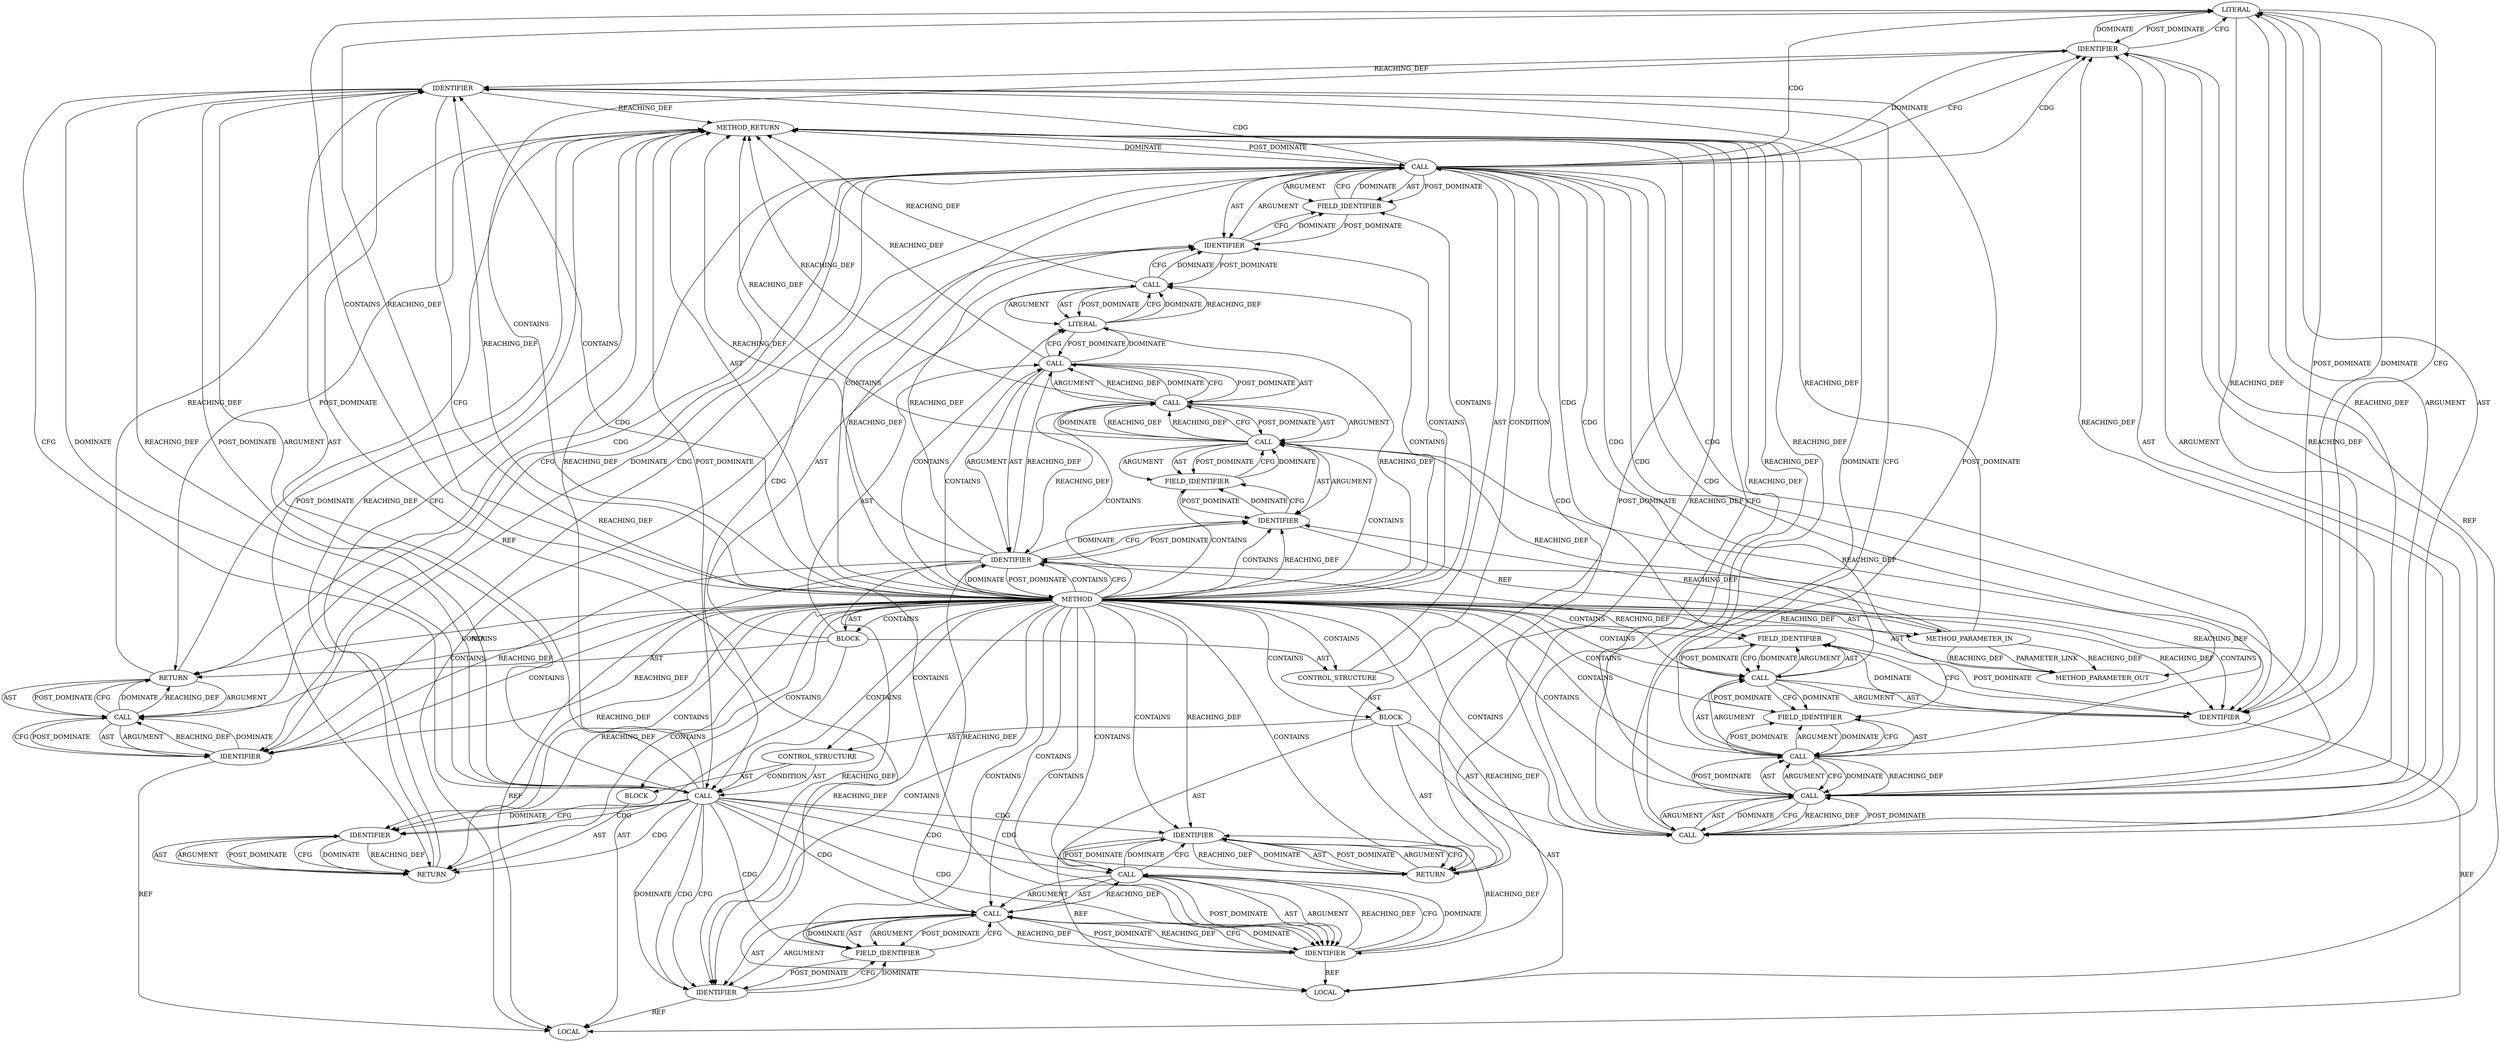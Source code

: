 digraph {
  8584 [label=LITERAL ORDER=1 ARGUMENT_INDEX=1 CODE="0" COLUMN_NUMBER=19 LINE_NUMBER=104 TYPE_FULL_NAME="int"]
  8578 [label=FIELD_IDENTIFIER ORDER=2 ARGUMENT_INDEX=2 CODE="copy_mode" COLUMN_NUMBER=6 LINE_NUMBER=97 CANONICAL_NAME="copy_mode"]
  8572 [label=FIELD_IDENTIFIER ORDER=2 ARGUMENT_INDEX=2 CODE="strp" COLUMN_NUMBER=32 LINE_NUMBER=86 CANONICAL_NAME="strp"]
  8582 [label=IDENTIFIER ORDER=1 ARGUMENT_INDEX=1 CODE="skb" COLUMN_NUMBER=3 LINE_NUMBER=104 TYPE_FULL_NAME="sk_buff*" NAME="skb"]
  8564 [label=METHOD_PARAMETER_IN ORDER=1 CODE="struct tls_sw_context_rx *ctx" IS_VARIADIC=false COLUMN_NUMBER=37 LINE_NUMBER=84 TYPE_FULL_NAME="tls_sw_context_rx*" EVALUATION_STRATEGY="BY_VALUE" INDEX=1 NAME="ctx"]
  8603 [label=RETURN ORDER=5 ARGUMENT_INDEX=-1 CODE="return tls_strp_msg_make_copy(strp);" COLUMN_NUMBER=2 LINE_NUMBER=112]
  8606 [label=METHOD_RETURN ORDER=3 CODE="RET" COLUMN_NUMBER=1 LINE_NUMBER=84 TYPE_FULL_NAME="struct sk_buff" EVALUATION_STRATEGY="BY_VALUE"]
  8579 [label=BLOCK ORDER=2 ARGUMENT_INDEX=-1 CODE="{
		struct sk_buff *skb;

		/* Replace anchor with an empty skb, this is a little
		 * dangerous but __tls_cur_msg() warns on empty skbs
		 * so hopefully we'll catch abuses.
		 */
		skb = alloc_skb(0, strp->sk->sk_allocation);
		if (!skb)
			return NULL;

		swap(strp->anchor, skb);
		return skb;
	}" COLUMN_NUMBER=23 LINE_NUMBER=97 TYPE_FULL_NAME="void"]
  8580 [label=LOCAL ORDER=1 CODE="struct sk_buff* skb" COLUMN_NUMBER=18 LINE_NUMBER=98 TYPE_FULL_NAME="sk_buff*" NAME="skb"]
  8589 [label=FIELD_IDENTIFIER ORDER=2 ARGUMENT_INDEX=2 CODE="sk_allocation" COLUMN_NUMBER=22 LINE_NUMBER=104 CANONICAL_NAME="sk_allocation"]
  8597 [label=CALL ORDER=1 ARGUMENT_INDEX=1 CODE="strp->anchor" COLUMN_NUMBER=8 METHOD_FULL_NAME="<operator>.indirectFieldAccess" LINE_NUMBER=108 TYPE_FULL_NAME="<empty>" DISPATCH_TYPE="STATIC_DISPATCH" SIGNATURE="" NAME="<operator>.indirectFieldAccess"]
  8577 [label=IDENTIFIER ORDER=1 ARGUMENT_INDEX=1 CODE="strp" COLUMN_NUMBER=6 LINE_NUMBER=97 TYPE_FULL_NAME="tls_strparser*" NAME="strp"]
  8581 [label=CALL ORDER=2 ARGUMENT_INDEX=-1 CODE="skb = alloc_skb(0, strp->sk->sk_allocation)" COLUMN_NUMBER=3 METHOD_FULL_NAME="<operator>.assignment" LINE_NUMBER=104 TYPE_FULL_NAME="<empty>" DISPATCH_TYPE="STATIC_DISPATCH" SIGNATURE="" NAME="<operator>.assignment"]
  8593 [label=BLOCK ORDER=2 ARGUMENT_INDEX=-1 CODE="<empty>" COLUMN_NUMBER=4 LINE_NUMBER=106 TYPE_FULL_NAME="void"]
  8568 [label=IDENTIFIER ORDER=1 ARGUMENT_INDEX=1 CODE="strp" COLUMN_NUMBER=24 LINE_NUMBER=86 TYPE_FULL_NAME="tls_strparser*" NAME="strp"]
  8595 [label=IDENTIFIER ORDER=1 ARGUMENT_INDEX=-1 CODE="NULL" COLUMN_NUMBER=11 LINE_NUMBER=106 TYPE_FULL_NAME="ANY" NAME="NULL"]
  8573 [label=CALL ORDER=3 ARGUMENT_INDEX=-1 CODE="WARN_ON(1)" COLUMN_NUMBER=2 METHOD_FULL_NAME="WARN_ON" LINE_NUMBER=94 TYPE_FULL_NAME="<empty>" DISPATCH_TYPE="STATIC_DISPATCH" SIGNATURE="" NAME="WARN_ON"]
  8575 [label=CONTROL_STRUCTURE CONTROL_STRUCTURE_TYPE="IF" ORDER=4 PARSER_TYPE_NAME="CASTIfStatement" ARGUMENT_INDEX=-1 CODE="if (strp->copy_mode)" COLUMN_NUMBER=2 LINE_NUMBER=97]
  8567 [label=CALL ORDER=2 ARGUMENT_INDEX=-1 CODE="*strp = &ctx->strp" COLUMN_NUMBER=23 METHOD_FULL_NAME="<operator>.assignment" LINE_NUMBER=86 TYPE_FULL_NAME="<empty>" DISPATCH_TYPE="STATIC_DISPATCH" SIGNATURE="" NAME="<operator>.assignment"]
  21511 [label=METHOD_PARAMETER_OUT ORDER=1 CODE="struct tls_sw_context_rx *ctx" IS_VARIADIC=false COLUMN_NUMBER=37 LINE_NUMBER=84 TYPE_FULL_NAME="tls_sw_context_rx*" EVALUATION_STRATEGY="BY_VALUE" INDEX=1 NAME="ctx"]
  8599 [label=FIELD_IDENTIFIER ORDER=2 ARGUMENT_INDEX=2 CODE="anchor" COLUMN_NUMBER=8 LINE_NUMBER=108 CANONICAL_NAME="anchor"]
  8565 [label=BLOCK ORDER=2 ARGUMENT_INDEX=-1 CODE="{
	struct tls_strparser *strp = &ctx->strp;

#ifdef CONFIG_TLS_DEVICE
	DEBUG_NET_WARN_ON_ONCE(!strp->anchor->decrypted);
#else
	/* This function turns an input into an output,
	 * that can only happen if we have offload.
	 */
	WARN_ON(1);
#endif

	if (strp->copy_mode) {
		struct sk_buff *skb;

		/* Replace anchor with an empty skb, this is a little
		 * dangerous but __tls_cur_msg() warns on empty skbs
		 * so hopefully we'll catch abuses.
		 */
		skb = alloc_skb(0, strp->sk->sk_allocation);
		if (!skb)
			return NULL;

		swap(strp->anchor, skb);
		return skb;
	}

	return tls_strp_msg_make_copy(strp);
}" COLUMN_NUMBER=1 LINE_NUMBER=85 TYPE_FULL_NAME="void"]
  8570 [label=CALL ORDER=1 ARGUMENT_INDEX=1 CODE="ctx->strp" COLUMN_NUMBER=32 METHOD_FULL_NAME="<operator>.indirectFieldAccess" LINE_NUMBER=86 TYPE_FULL_NAME="<empty>" DISPATCH_TYPE="STATIC_DISPATCH" SIGNATURE="" NAME="<operator>.indirectFieldAccess"]
  8583 [label=CALL ORDER=2 ARGUMENT_INDEX=2 CODE="alloc_skb(0, strp->sk->sk_allocation)" COLUMN_NUMBER=9 METHOD_FULL_NAME="alloc_skb" LINE_NUMBER=104 TYPE_FULL_NAME="<empty>" DISPATCH_TYPE="STATIC_DISPATCH" SIGNATURE="" NAME="alloc_skb"]
  8571 [label=IDENTIFIER ORDER=1 ARGUMENT_INDEX=1 CODE="ctx" COLUMN_NUMBER=32 LINE_NUMBER=86 TYPE_FULL_NAME="tls_sw_context_rx*" NAME="ctx"]
  8591 [label=CALL ORDER=1 ARGUMENT_INDEX=-1 CODE="!skb" COLUMN_NUMBER=7 METHOD_FULL_NAME="<operator>.logicalNot" LINE_NUMBER=105 TYPE_FULL_NAME="<empty>" DISPATCH_TYPE="STATIC_DISPATCH" SIGNATURE="" NAME="<operator>.logicalNot"]
  8598 [label=IDENTIFIER ORDER=1 ARGUMENT_INDEX=1 CODE="strp" COLUMN_NUMBER=8 LINE_NUMBER=108 TYPE_FULL_NAME="tls_strparser*" NAME="strp"]
  8592 [label=IDENTIFIER ORDER=1 ARGUMENT_INDEX=1 CODE="skb" COLUMN_NUMBER=8 LINE_NUMBER=105 TYPE_FULL_NAME="sk_buff*" NAME="skb"]
  8574 [label=LITERAL ORDER=1 ARGUMENT_INDEX=1 CODE="1" COLUMN_NUMBER=10 LINE_NUMBER=94 TYPE_FULL_NAME="int"]
  8563 [label=METHOD COLUMN_NUMBER=1 LINE_NUMBER=84 COLUMN_NUMBER_END=1 IS_EXTERNAL=false SIGNATURE="struct sk_buff tls_strp_msg_detach (tls_sw_context_rx*)" NAME="tls_strp_msg_detach" AST_PARENT_TYPE="TYPE_DECL" AST_PARENT_FULL_NAME="tls_strp.c:<global>" ORDER=7 CODE="struct sk_buff *tls_strp_msg_detach(struct tls_sw_context_rx *ctx)
{
	struct tls_strparser *strp = &ctx->strp;

#ifdef CONFIG_TLS_DEVICE
	DEBUG_NET_WARN_ON_ONCE(!strp->anchor->decrypted);
#else
	/* This function turns an input into an output,
	 * that can only happen if we have offload.
	 */
	WARN_ON(1);
#endif

	if (strp->copy_mode) {
		struct sk_buff *skb;

		/* Replace anchor with an empty skb, this is a little
		 * dangerous but __tls_cur_msg() warns on empty skbs
		 * so hopefully we'll catch abuses.
		 */
		skb = alloc_skb(0, strp->sk->sk_allocation);
		if (!skb)
			return NULL;

		swap(strp->anchor, skb);
		return skb;
	}

	return tls_strp_msg_make_copy(strp);
}" FULL_NAME="tls_strp_msg_detach" LINE_NUMBER_END=113 FILENAME="tls_strp.c"]
  8604 [label=CALL ORDER=1 ARGUMENT_INDEX=-1 CODE="tls_strp_msg_make_copy(strp)" COLUMN_NUMBER=9 METHOD_FULL_NAME="tls_strp_msg_make_copy" LINE_NUMBER=112 TYPE_FULL_NAME="<empty>" DISPATCH_TYPE="STATIC_DISPATCH" SIGNATURE="" NAME="tls_strp_msg_make_copy"]
  8601 [label=RETURN ORDER=5 ARGUMENT_INDEX=-1 CODE="return skb;" COLUMN_NUMBER=3 LINE_NUMBER=109]
  8596 [label=CALL ORDER=4 ARGUMENT_INDEX=-1 CODE="swap(strp->anchor, skb)" COLUMN_NUMBER=3 METHOD_FULL_NAME="swap" LINE_NUMBER=108 TYPE_FULL_NAME="<empty>" DISPATCH_TYPE="STATIC_DISPATCH" SIGNATURE="" NAME="swap"]
  8585 [label=CALL ORDER=2 ARGUMENT_INDEX=2 CODE="strp->sk->sk_allocation" COLUMN_NUMBER=22 METHOD_FULL_NAME="<operator>.indirectFieldAccess" LINE_NUMBER=104 TYPE_FULL_NAME="<empty>" DISPATCH_TYPE="STATIC_DISPATCH" SIGNATURE="" NAME="<operator>.indirectFieldAccess"]
  8590 [label=CONTROL_STRUCTURE CONTROL_STRUCTURE_TYPE="IF" ORDER=3 PARSER_TYPE_NAME="CASTIfStatement" ARGUMENT_INDEX=-1 CODE="if (!skb)" COLUMN_NUMBER=3 LINE_NUMBER=105]
  8587 [label=IDENTIFIER ORDER=1 ARGUMENT_INDEX=1 CODE="strp" COLUMN_NUMBER=22 LINE_NUMBER=104 TYPE_FULL_NAME="tls_strparser*" NAME="strp"]
  8586 [label=CALL ORDER=1 ARGUMENT_INDEX=1 CODE="strp->sk" COLUMN_NUMBER=22 METHOD_FULL_NAME="<operator>.indirectFieldAccess" LINE_NUMBER=104 TYPE_FULL_NAME="<empty>" DISPATCH_TYPE="STATIC_DISPATCH" SIGNATURE="" NAME="<operator>.indirectFieldAccess"]
  8576 [label=CALL ORDER=1 ARGUMENT_INDEX=-1 CODE="strp->copy_mode" COLUMN_NUMBER=6 METHOD_FULL_NAME="<operator>.indirectFieldAccess" LINE_NUMBER=97 TYPE_FULL_NAME="<empty>" DISPATCH_TYPE="STATIC_DISPATCH" SIGNATURE="" NAME="<operator>.indirectFieldAccess"]
  8566 [label=LOCAL ORDER=1 CODE="struct tls_strparser* strp" COLUMN_NUMBER=23 LINE_NUMBER=86 TYPE_FULL_NAME="tls_strparser*" NAME="strp"]
  8605 [label=IDENTIFIER ORDER=1 ARGUMENT_INDEX=1 CODE="strp" COLUMN_NUMBER=32 LINE_NUMBER=112 TYPE_FULL_NAME="tls_strparser*" NAME="strp"]
  8588 [label=FIELD_IDENTIFIER ORDER=2 ARGUMENT_INDEX=2 CODE="sk" COLUMN_NUMBER=22 LINE_NUMBER=104 CANONICAL_NAME="sk"]
  8600 [label=IDENTIFIER ORDER=2 ARGUMENT_INDEX=2 CODE="skb" COLUMN_NUMBER=22 LINE_NUMBER=108 TYPE_FULL_NAME="sk_buff*" NAME="skb"]
  8594 [label=RETURN ORDER=1 ARGUMENT_INDEX=1 CODE="return NULL;" COLUMN_NUMBER=4 LINE_NUMBER=106]
  8602 [label=IDENTIFIER ORDER=1 ARGUMENT_INDEX=-1 CODE="skb" COLUMN_NUMBER=10 LINE_NUMBER=109 TYPE_FULL_NAME="sk_buff*" NAME="skb"]
  8569 [label=CALL ORDER=2 ARGUMENT_INDEX=2 CODE="&ctx->strp" COLUMN_NUMBER=31 METHOD_FULL_NAME="<operator>.addressOf" LINE_NUMBER=86 TYPE_FULL_NAME="<empty>" DISPATCH_TYPE="STATIC_DISPATCH" SIGNATURE="" NAME="<operator>.addressOf"]
  8581 -> 8592 [label=DOMINATE ]
  8576 -> 8592 [label=CDG ]
  8583 -> 8606 [label=REACHING_DEF VARIABLE="alloc_skb(0, strp->sk->sk_allocation)"]
  8591 -> 8599 [label=CDG ]
  8582 -> 8592 [label=REACHING_DEF VARIABLE="skb"]
  8567 -> 8606 [label=REACHING_DEF VARIABLE="*strp = &ctx->strp"]
  8564 -> 8570 [label=REACHING_DEF VARIABLE="ctx"]
  8568 -> 8571 [label=DOMINATE ]
  8588 -> 8586 [label=DOMINATE ]
  8563 -> 8600 [label=REACHING_DEF VARIABLE=""]
  8586 -> 8587 [label=AST ]
  8579 -> 8581 [label=AST ]
  8583 -> 8585 [label=POST_DOMINATE ]
  8591 -> 8592 [label=POST_DOMINATE ]
  8563 -> 8585 [label=CONTAINS ]
  8589 -> 8585 [label=DOMINATE ]
  8570 -> 8572 [label=ARGUMENT ]
  8587 -> 8584 [label=POST_DOMINATE ]
  8604 -> 8605 [label=POST_DOMINATE ]
  8568 -> 8571 [label=CFG ]
  8596 -> 8600 [label=POST_DOMINATE ]
  8603 -> 8606 [label=REACHING_DEF VARIABLE="<RET>"]
  8598 -> 8599 [label=CFG ]
  8602 -> 8580 [label=REF ]
  8597 -> 8596 [label=REACHING_DEF VARIABLE="strp->anchor"]
  8592 -> 8581 [label=POST_DOMINATE ]
  8576 -> 8588 [label=CDG ]
  8591 -> 8606 [label=REACHING_DEF VARIABLE="!skb"]
  8563 -> 8594 [label=CONTAINS ]
  8577 -> 8578 [label=CFG ]
  8563 -> 8597 [label=CONTAINS ]
  8605 -> 8604 [label=REACHING_DEF VARIABLE="strp"]
  8573 -> 8606 [label=REACHING_DEF VARIABLE="WARN_ON(1)"]
  8570 -> 8571 [label=AST ]
  8597 -> 8600 [label=DOMINATE ]
  8584 -> 8587 [label=DOMINATE ]
  8597 -> 8600 [label=CFG ]
  8583 -> 8585 [label=AST ]
  8563 -> 8594 [label=REACHING_DEF VARIABLE=""]
  8590 -> 8591 [label=CONDITION ]
  8563 -> 8596 [label=CONTAINS ]
  8592 -> 8591 [label=CFG ]
  8563 -> 8584 [label=CONTAINS ]
  8563 -> 8582 [label=CONTAINS ]
  8563 -> 8586 [label=CONTAINS ]
  8575 -> 8576 [label=CONDITION ]
  8593 -> 8594 [label=AST ]
  8602 -> 8601 [label=CFG ]
  8586 -> 8588 [label=ARGUMENT ]
  8590 -> 8593 [label=AST ]
  8579 -> 8601 [label=AST ]
  8591 -> 8595 [label=DOMINATE ]
  8601 -> 8606 [label=REACHING_DEF VARIABLE="<RET>"]
  8590 -> 8591 [label=AST ]
  8563 -> 8570 [label=CONTAINS ]
  8576 -> 8587 [label=CDG ]
  8567 -> 8568 [label=AST ]
  8563 -> 8573 [label=CONTAINS ]
  8576 -> 8577 [label=AST ]
  8568 -> 8563 [label=POST_DOMINATE ]
  8592 -> 8591 [label=REACHING_DEF VARIABLE="skb"]
  8565 -> 8566 [label=AST ]
  8563 -> 8589 [label=CONTAINS ]
  8605 -> 8566 [label=REF ]
  8563 -> 8571 [label=REACHING_DEF VARIABLE=""]
  8597 -> 8598 [label=AST ]
  8572 -> 8571 [label=POST_DOMINATE ]
  8571 -> 8564 [label=REF ]
  8570 -> 21511 [label=REACHING_DEF VARIABLE="ctx->strp"]
  8581 -> 8582 [label=AST ]
  8576 -> 8582 [label=CDG ]
  8563 -> 8567 [label=CONTAINS ]
  8581 -> 8583 [label=POST_DOMINATE ]
  8604 -> 8605 [label=AST ]
  8565 -> 8575 [label=AST ]
  8581 -> 8583 [label=ARGUMENT ]
  8592 -> 8591 [label=DOMINATE ]
  8563 -> 8587 [label=REACHING_DEF VARIABLE=""]
  8587 -> 8588 [label=DOMINATE ]
  8601 -> 8606 [label=CFG ]
  8568 -> 8566 [label=REF ]
  8570 -> 8606 [label=REACHING_DEF VARIABLE="ctx->strp"]
  8563 -> 8574 [label=REACHING_DEF VARIABLE=""]
  8604 -> 8603 [label=CFG ]
  8567 -> 8569 [label=POST_DOMINATE ]
  8563 -> 8602 [label=REACHING_DEF VARIABLE=""]
  8600 -> 8602 [label=REACHING_DEF VARIABLE="skb"]
  8571 -> 8572 [label=DOMINATE ]
  8599 -> 8597 [label=CFG ]
  8563 -> 8592 [label=REACHING_DEF VARIABLE=""]
  8568 -> 8606 [label=REACHING_DEF VARIABLE="strp"]
  8574 -> 8567 [label=POST_DOMINATE ]
  8585 -> 8583 [label=CFG ]
  8564 -> 8606 [label=REACHING_DEF VARIABLE="ctx"]
  8568 -> 8586 [label=REACHING_DEF VARIABLE="strp"]
  8604 -> 8603 [label=DOMINATE ]
  8585 -> 8589 [label=AST ]
  8567 -> 8574 [label=DOMINATE ]
  8582 -> 8581 [label=REACHING_DEF VARIABLE="skb"]
  8600 -> 8596 [label=REACHING_DEF VARIABLE="skb"]
  8596 -> 8602 [label=DOMINATE ]
  8574 -> 8573 [label=CFG ]
  8600 -> 8597 [label=POST_DOMINATE ]
  8564 -> 21511 [label=PARAMETER_LINK ]
  8585 -> 8589 [label=POST_DOMINATE ]
  8568 -> 8598 [label=REACHING_DEF VARIABLE="strp"]
  8602 -> 8596 [label=POST_DOMINATE ]
  8567 -> 8569 [label=AST ]
  8583 -> 8585 [label=ARGUMENT ]
  8596 -> 8597 [label=ARGUMENT ]
  8574 -> 8573 [label=DOMINATE ]
  8563 -> 8587 [label=CONTAINS ]
  8571 -> 8568 [label=POST_DOMINATE ]
  8605 -> 8604 [label=DOMINATE ]
  8569 -> 8570 [label=POST_DOMINATE ]
  8576 -> 8578 [label=ARGUMENT ]
  8563 -> 8599 [label=CONTAINS ]
  8563 -> 8601 [label=CONTAINS ]
  8592 -> 8580 [label=REF ]
  8585 -> 8586 [label=ARGUMENT ]
  8563 -> 8595 [label=CONTAINS ]
  8571 -> 8572 [label=CFG ]
  8563 -> 8590 [label=CONTAINS ]
  8596 -> 8597 [label=AST ]
  8585 -> 8586 [label=AST ]
  8603 -> 8604 [label=ARGUMENT ]
  8596 -> 8600 [label=AST ]
  8579 -> 8590 [label=AST ]
  8592 -> 8600 [label=REACHING_DEF VARIABLE="skb"]
  8563 -> 8604 [label=CONTAINS ]
  8569 -> 8568 [label=REACHING_DEF VARIABLE="&ctx->strp"]
  8568 -> 8597 [label=REACHING_DEF VARIABLE="strp"]
  8597 -> 8599 [label=AST ]
  8563 -> 8595 [label=REACHING_DEF VARIABLE=""]
  8563 -> 8568 [label=CONTAINS ]
  8594 -> 8595 [label=AST ]
  8606 -> 8601 [label=POST_DOMINATE ]
  8586 -> 8587 [label=ARGUMENT ]
  8586 -> 8588 [label=AST ]
  8573 -> 8574 [label=ARGUMENT ]
  8563 -> 8579 [label=CONTAINS ]
  8563 -> 8569 [label=CONTAINS ]
  8583 -> 8584 [label=ARGUMENT ]
  8594 -> 8595 [label=ARGUMENT ]
  8581 -> 8582 [label=ARGUMENT ]
  8572 -> 8570 [label=CFG ]
  8569 -> 8570 [label=ARGUMENT ]
  8563 -> 8572 [label=CONTAINS ]
  8563 -> 8565 [label=AST ]
  8563 -> 8606 [label=AST ]
  8596 -> 8600 [label=ARGUMENT ]
  8600 -> 8597 [label=REACHING_DEF VARIABLE="skb"]
  8576 -> 8589 [label=CDG ]
  8576 -> 8583 [label=CDG ]
  8563 -> 8603 [label=CONTAINS ]
  8594 -> 8595 [label=POST_DOMINATE ]
  8588 -> 8586 [label=CFG ]
  8598 -> 8566 [label=REF ]
  8579 -> 8596 [label=AST ]
  8585 -> 8583 [label=DOMINATE ]
  8563 -> 8568 [label=CFG ]
  8597 -> 8599 [label=ARGUMENT ]
  8576 -> 8586 [label=CDG ]
  8564 -> 21511 [label=REACHING_DEF VARIABLE="ctx"]
  8564 -> 21511 [label=REACHING_DEF VARIABLE="ctx"]
  8576 -> 8578 [label=AST ]
  8565 -> 8603 [label=AST ]
  8584 -> 8587 [label=CFG ]
  8584 -> 8583 [label=REACHING_DEF VARIABLE="0"]
  8563 -> 8568 [label=DOMINATE ]
  8587 -> 8588 [label=CFG ]
  8572 -> 8570 [label=DOMINATE ]
  8576 -> 8591 [label=CDG ]
  8570 -> 8572 [label=AST ]
  8600 -> 8596 [label=CFG ]
  8604 -> 8603 [label=REACHING_DEF VARIABLE="tls_strp_msg_make_copy(strp)"]
  8589 -> 8586 [label=POST_DOMINATE ]
  8575 -> 8579 [label=AST ]
  8563 -> 8593 [label=CONTAINS ]
  8576 -> 8578 [label=POST_DOMINATE ]
  8563 -> 8600 [label=CONTAINS ]
  8579 -> 8580 [label=AST ]
  8569 -> 8606 [label=REACHING_DEF VARIABLE="&ctx->strp"]
  8601 -> 8602 [label=AST ]
  8589 -> 8585 [label=CFG ]
  8576 -> 8584 [label=CDG ]
  8591 -> 8598 [label=CDG ]
  8606 -> 8591 [label=POST_DOMINATE ]
  8569 -> 8570 [label=AST ]
  8565 -> 8567 [label=AST ]
  8595 -> 8594 [label=CFG ]
  8601 -> 8602 [label=POST_DOMINATE ]
  8606 -> 8603 [label=POST_DOMINATE ]
  8591 -> 8595 [label=CFG ]
  8567 -> 8574 [label=CFG ]
  8563 -> 8578 [label=CONTAINS ]
  8591 -> 8598 [label=CFG ]
  8599 -> 8597 [label=DOMINATE ]
  8583 -> 8581 [label=DOMINATE ]
  8591 -> 8596 [label=CDG ]
  8563 -> 8584 [label=REACHING_DEF VARIABLE=""]
  8570 -> 8572 [label=POST_DOMINATE ]
  8576 -> 8581 [label=CDG ]
  8576 -> 8605 [label=CFG ]
  8576 -> 8605 [label=DOMINATE ]
  8584 -> 8582 [label=POST_DOMINATE ]
  8588 -> 8587 [label=POST_DOMINATE ]
  8568 -> 8587 [label=REACHING_DEF VARIABLE="strp"]
  8591 -> 8602 [label=CDG ]
  8603 -> 8604 [label=AST ]
  8592 -> 8606 [label=REACHING_DEF VARIABLE="skb"]
  8568 -> 8577 [label=REACHING_DEF VARIABLE="strp"]
  8569 -> 8567 [label=REACHING_DEF VARIABLE="&ctx->strp"]
  8595 -> 8594 [label=DOMINATE ]
  8596 -> 8602 [label=CFG ]
  8569 -> 8567 [label=DOMINATE ]
  8603 -> 8604 [label=POST_DOMINATE ]
  8591 -> 8592 [label=ARGUMENT ]
  8591 -> 8601 [label=CDG ]
  8585 -> 8583 [label=REACHING_DEF VARIABLE="strp->sk->sk_allocation"]
  8602 -> 8601 [label=DOMINATE ]
  8577 -> 8566 [label=REF ]
  8573 -> 8574 [label=AST ]
  8570 -> 8569 [label=DOMINATE ]
  8563 -> 8576 [label=CONTAINS ]
  8600 -> 8596 [label=DOMINATE ]
  8563 -> 8602 [label=CONTAINS ]
  8578 -> 8577 [label=POST_DOMINATE ]
  8591 -> 8595 [label=CDG ]
  8573 -> 8577 [label=CFG ]
  8565 -> 8573 [label=AST ]
  8586 -> 8588 [label=POST_DOMINATE ]
  8603 -> 8606 [label=CFG ]
  8583 -> 8584 [label=AST ]
  8563 -> 8605 [label=REACHING_DEF VARIABLE=""]
  8563 -> 8598 [label=CONTAINS ]
  8563 -> 8592 [label=CONTAINS ]
  8563 -> 8577 [label=CONTAINS ]
  8585 -> 8589 [label=ARGUMENT ]
  8591 -> 8592 [label=AST ]
  8564 -> 8571 [label=REACHING_DEF VARIABLE="ctx"]
  8563 -> 8598 [label=REACHING_DEF VARIABLE=""]
  8586 -> 8589 [label=CFG ]
  8576 -> 8603 [label=CDG ]
  8563 -> 21511 [label=AST ]
  8563 -> 8564 [label=AST ]
  8600 -> 8580 [label=REF ]
  8606 -> 8594 [label=POST_DOMINATE ]
  8602 -> 8601 [label=REACHING_DEF VARIABLE="skb"]
  8570 -> 8569 [label=REACHING_DEF VARIABLE="ctx->strp"]
  8570 -> 8569 [label=REACHING_DEF VARIABLE="ctx->strp"]
  8591 -> 8598 [label=DOMINATE ]
  8578 -> 8576 [label=CFG ]
  8586 -> 8589 [label=DOMINATE ]
  8578 -> 8576 [label=DOMINATE ]
  8569 -> 8567 [label=CFG ]
  8577 -> 8578 [label=DOMINATE ]
  8563 -> 8583 [label=CONTAINS ]
  8563 -> 8577 [label=REACHING_DEF VARIABLE=""]
  8563 -> 8571 [label=CONTAINS ]
  8570 -> 8569 [label=CFG ]
  8582 -> 8584 [label=CFG ]
  8563 -> 8605 [label=CONTAINS ]
  8581 -> 8592 [label=CFG ]
  8567 -> 8569 [label=ARGUMENT ]
  8583 -> 8581 [label=REACHING_DEF VARIABLE="alloc_skb(0, strp->sk->sk_allocation)"]
  8594 -> 8606 [label=REACHING_DEF VARIABLE="<RET>"]
  8576 -> 8582 [label=DOMINATE ]
  8563 -> 8581 [label=CONTAINS ]
  8563 -> 8588 [label=CONTAINS ]
  8573 -> 8574 [label=POST_DOMINATE ]
  8591 -> 8600 [label=CDG ]
  8573 -> 8577 [label=DOMINATE ]
  8576 -> 8606 [label=DOMINATE ]
  8563 -> 8564 [label=REACHING_DEF VARIABLE=""]
  8587 -> 8566 [label=REF ]
  8605 -> 8604 [label=CFG ]
  8576 -> 8605 [label=CDG ]
  8599 -> 8598 [label=POST_DOMINATE ]
  8581 -> 8583 [label=AST ]
  8563 -> 8591 [label=CONTAINS ]
  8576 -> 8604 [label=CDG ]
  8570 -> 8571 [label=ARGUMENT ]
  8604 -> 8605 [label=ARGUMENT ]
  8575 -> 8576 [label=AST ]
  8597 -> 8598 [label=ARGUMENT ]
  8574 -> 8573 [label=REACHING_DEF VARIABLE="1"]
  8576 -> 8585 [label=CDG ]
  8577 -> 8573 [label=POST_DOMINATE ]
  8563 -> 8574 [label=CONTAINS ]
  8601 -> 8602 [label=ARGUMENT ]
  8576 -> 8577 [label=ARGUMENT ]
  8582 -> 8584 [label=DOMINATE ]
  8568 -> 8605 [label=REACHING_DEF VARIABLE="strp"]
  8591 -> 8597 [label=CDG ]
  8583 -> 8582 [label=REACHING_DEF VARIABLE="alloc_skb(0, strp->sk->sk_allocation)"]
  8567 -> 8568 [label=ARGUMENT ]
  8581 -> 8606 [label=REACHING_DEF VARIABLE="skb = alloc_skb(0, strp->sk->sk_allocation)"]
  8597 -> 8599 [label=POST_DOMINATE ]
  8594 -> 8606 [label=CFG ]
  8585 -> 8606 [label=REACHING_DEF VARIABLE="strp->sk->sk_allocation"]
  8568 -> 8567 [label=REACHING_DEF VARIABLE="strp"]
  8583 -> 8581 [label=CFG ]
  8563 -> 8575 [label=CONTAINS ]
  8576 -> 8582 [label=CFG ]
  8591 -> 8594 [label=CDG ]
  8598 -> 8599 [label=DOMINATE ]
  8584 -> 8585 [label=REACHING_DEF VARIABLE="0"]
  8563 -> 8565 [label=CONTAINS ]
  8595 -> 8594 [label=REACHING_DEF VARIABLE="NULL"]
  8597 -> 8600 [label=REACHING_DEF VARIABLE="strp->anchor"]
  8606 -> 8576 [label=POST_DOMINATE ]
  8582 -> 8580 [label=REF ]
}

